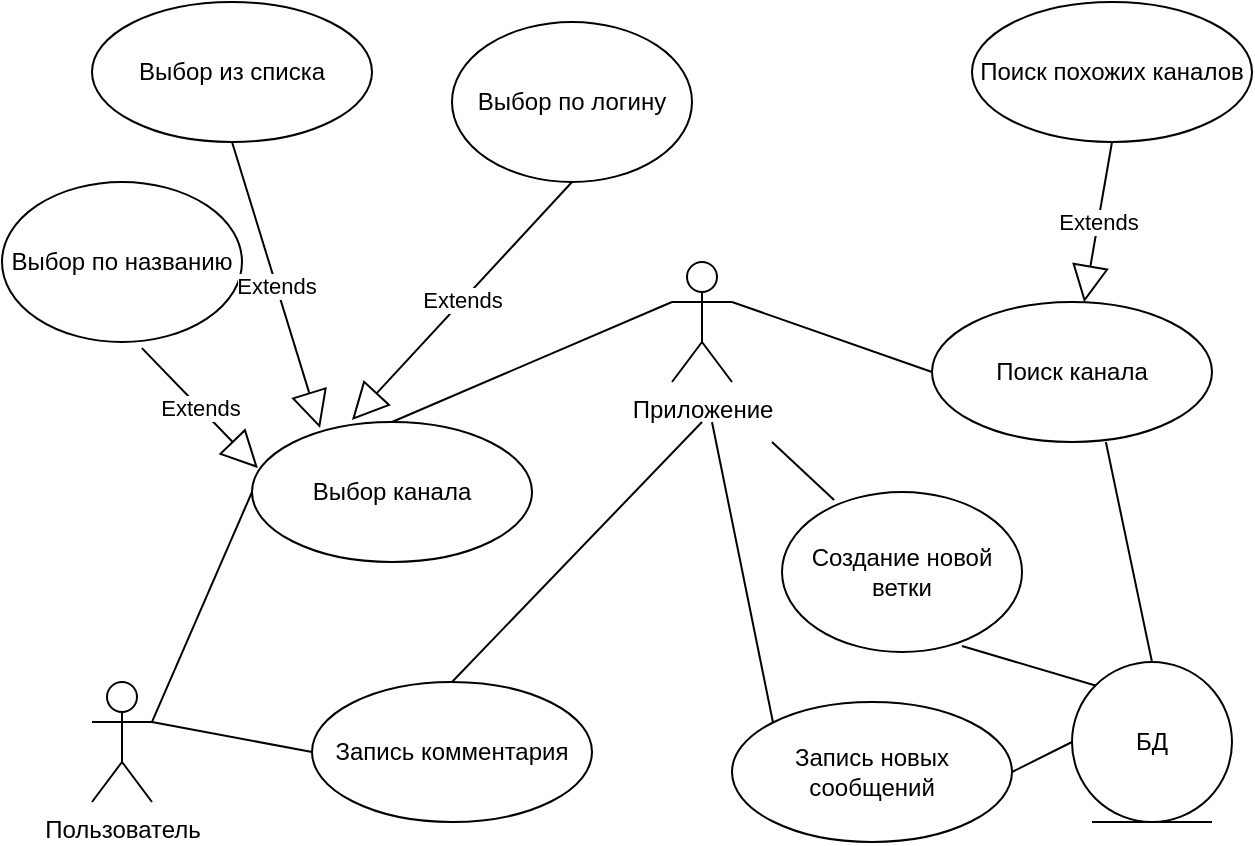 <mxfile version="12.3.7" type="device" pages="1"><diagram id="_AIi30YBmp747FGoPlte" name="Page-1"><mxGraphModel dx="1422" dy="745" grid="1" gridSize="10" guides="1" tooltips="1" connect="1" arrows="1" fold="1" page="1" pageScale="1" pageWidth="850" pageHeight="1100" math="0" shadow="0"><root><mxCell id="0"/><mxCell id="1" parent="0"/><mxCell id="TPg2Q3KTnrlmFZuC-hFE-1" value="Пользователь" style="shape=umlActor;verticalLabelPosition=bottom;labelBackgroundColor=#ffffff;verticalAlign=top;html=1;outlineConnect=0;" vertex="1" parent="1"><mxGeometry x="80" y="370" width="30" height="60" as="geometry"/></mxCell><mxCell id="TPg2Q3KTnrlmFZuC-hFE-2" value="Приложение" style="shape=umlActor;verticalLabelPosition=bottom;labelBackgroundColor=#ffffff;verticalAlign=top;html=1;outlineConnect=0;" vertex="1" parent="1"><mxGeometry x="370" y="160" width="30" height="60" as="geometry"/></mxCell><mxCell id="TPg2Q3KTnrlmFZuC-hFE-3" value="БД" style="ellipse;shape=umlEntity;whiteSpace=wrap;html=1;" vertex="1" parent="1"><mxGeometry x="570" y="360" width="80" height="80" as="geometry"/></mxCell><mxCell id="TPg2Q3KTnrlmFZuC-hFE-4" value="Выбор канала" style="ellipse;whiteSpace=wrap;html=1;" vertex="1" parent="1"><mxGeometry x="160" y="240" width="140" height="70" as="geometry"/></mxCell><mxCell id="TPg2Q3KTnrlmFZuC-hFE-5" value="" style="endArrow=none;html=1;exitX=1;exitY=0.333;exitDx=0;exitDy=0;exitPerimeter=0;entryX=0;entryY=0.5;entryDx=0;entryDy=0;" edge="1" parent="1" source="TPg2Q3KTnrlmFZuC-hFE-1" target="TPg2Q3KTnrlmFZuC-hFE-4"><mxGeometry width="50" height="50" relative="1" as="geometry"><mxPoint x="60" y="520" as="sourcePoint"/><mxPoint x="110" y="470" as="targetPoint"/></mxGeometry></mxCell><mxCell id="TPg2Q3KTnrlmFZuC-hFE-7" value="" style="endArrow=none;html=1;exitX=0.5;exitY=0;exitDx=0;exitDy=0;entryX=0;entryY=0.333;entryDx=0;entryDy=0;entryPerimeter=0;" edge="1" parent="1" source="TPg2Q3KTnrlmFZuC-hFE-4" target="TPg2Q3KTnrlmFZuC-hFE-2"><mxGeometry width="50" height="50" relative="1" as="geometry"><mxPoint x="280" y="230" as="sourcePoint"/><mxPoint x="330" y="180" as="targetPoint"/></mxGeometry></mxCell><mxCell id="TPg2Q3KTnrlmFZuC-hFE-8" value="Выбор по названию" style="ellipse;whiteSpace=wrap;html=1;" vertex="1" parent="1"><mxGeometry x="35" y="120" width="120" height="80" as="geometry"/></mxCell><mxCell id="TPg2Q3KTnrlmFZuC-hFE-9" value="Выбор по логину" style="ellipse;whiteSpace=wrap;html=1;" vertex="1" parent="1"><mxGeometry x="260" y="40" width="120" height="80" as="geometry"/></mxCell><mxCell id="TPg2Q3KTnrlmFZuC-hFE-11" value="Extends" style="endArrow=block;endSize=16;endFill=0;html=1;exitX=0.583;exitY=1.038;exitDx=0;exitDy=0;exitPerimeter=0;entryX=0.021;entryY=0.329;entryDx=0;entryDy=0;entryPerimeter=0;" edge="1" parent="1" source="TPg2Q3KTnrlmFZuC-hFE-8" target="TPg2Q3KTnrlmFZuC-hFE-4"><mxGeometry width="160" relative="1" as="geometry"><mxPoint x="30" y="240" as="sourcePoint"/><mxPoint x="190" y="240" as="targetPoint"/></mxGeometry></mxCell><mxCell id="TPg2Q3KTnrlmFZuC-hFE-12" value="Extends" style="endArrow=block;endSize=16;endFill=0;html=1;exitX=0.5;exitY=1;exitDx=0;exitDy=0;entryX=0.357;entryY=-0.014;entryDx=0;entryDy=0;entryPerimeter=0;" edge="1" parent="1" source="TPg2Q3KTnrlmFZuC-hFE-9" target="TPg2Q3KTnrlmFZuC-hFE-4"><mxGeometry width="160" relative="1" as="geometry"><mxPoint x="140.96" y="190.04" as="sourcePoint"/><mxPoint x="198.94" y="250.03" as="targetPoint"/></mxGeometry></mxCell><mxCell id="TPg2Q3KTnrlmFZuC-hFE-13" value="Запись комментария" style="ellipse;whiteSpace=wrap;html=1;" vertex="1" parent="1"><mxGeometry x="190" y="370" width="140" height="70" as="geometry"/></mxCell><mxCell id="TPg2Q3KTnrlmFZuC-hFE-14" value="" style="endArrow=none;html=1;exitX=1;exitY=0.333;exitDx=0;exitDy=0;exitPerimeter=0;entryX=0;entryY=0.5;entryDx=0;entryDy=0;" edge="1" parent="1" source="TPg2Q3KTnrlmFZuC-hFE-1" target="TPg2Q3KTnrlmFZuC-hFE-13"><mxGeometry width="50" height="50" relative="1" as="geometry"><mxPoint x="140" y="430" as="sourcePoint"/><mxPoint x="190" y="380" as="targetPoint"/></mxGeometry></mxCell><mxCell id="TPg2Q3KTnrlmFZuC-hFE-15" value="" style="endArrow=none;html=1;exitX=0.5;exitY=0;exitDx=0;exitDy=0;" edge="1" parent="1" source="TPg2Q3KTnrlmFZuC-hFE-13"><mxGeometry width="50" height="50" relative="1" as="geometry"><mxPoint x="330" y="380" as="sourcePoint"/><mxPoint x="385" y="240" as="targetPoint"/></mxGeometry></mxCell><mxCell id="TPg2Q3KTnrlmFZuC-hFE-16" value="Поиск канала" style="ellipse;whiteSpace=wrap;html=1;" vertex="1" parent="1"><mxGeometry x="500" y="180" width="140" height="70" as="geometry"/></mxCell><mxCell id="TPg2Q3KTnrlmFZuC-hFE-17" value="" style="endArrow=none;html=1;exitX=1;exitY=0.333;exitDx=0;exitDy=0;exitPerimeter=0;entryX=0;entryY=0.5;entryDx=0;entryDy=0;" edge="1" parent="1" source="TPg2Q3KTnrlmFZuC-hFE-2" target="TPg2Q3KTnrlmFZuC-hFE-16"><mxGeometry width="50" height="50" relative="1" as="geometry"><mxPoint x="430" y="190" as="sourcePoint"/><mxPoint x="480" y="140" as="targetPoint"/></mxGeometry></mxCell><mxCell id="TPg2Q3KTnrlmFZuC-hFE-18" value="" style="endArrow=none;html=1;entryX=0.621;entryY=1;entryDx=0;entryDy=0;entryPerimeter=0;exitX=0.5;exitY=0;exitDx=0;exitDy=0;" edge="1" parent="1" source="TPg2Q3KTnrlmFZuC-hFE-3" target="TPg2Q3KTnrlmFZuC-hFE-16"><mxGeometry width="50" height="50" relative="1" as="geometry"><mxPoint x="580" y="340" as="sourcePoint"/><mxPoint x="630" y="290" as="targetPoint"/></mxGeometry></mxCell><mxCell id="TPg2Q3KTnrlmFZuC-hFE-19" value="Выбор из списка" style="ellipse;whiteSpace=wrap;html=1;" vertex="1" parent="1"><mxGeometry x="80" y="30" width="140" height="70" as="geometry"/></mxCell><mxCell id="TPg2Q3KTnrlmFZuC-hFE-21" value="Extends" style="endArrow=block;endSize=16;endFill=0;html=1;exitX=0.5;exitY=1;exitDx=0;exitDy=0;entryX=0.243;entryY=0.043;entryDx=0;entryDy=0;entryPerimeter=0;" edge="1" parent="1" source="TPg2Q3KTnrlmFZuC-hFE-19" target="TPg2Q3KTnrlmFZuC-hFE-4"><mxGeometry width="160" relative="1" as="geometry"><mxPoint x="161.96" y="120.04" as="sourcePoint"/><mxPoint x="219.94" y="180.03" as="targetPoint"/></mxGeometry></mxCell><mxCell id="TPg2Q3KTnrlmFZuC-hFE-22" value="Создание новой ветки" style="ellipse;whiteSpace=wrap;html=1;" vertex="1" parent="1"><mxGeometry x="425" y="275" width="120" height="80" as="geometry"/></mxCell><mxCell id="TPg2Q3KTnrlmFZuC-hFE-23" value="" style="endArrow=none;html=1;exitX=0.217;exitY=0.05;exitDx=0;exitDy=0;exitPerimeter=0;" edge="1" parent="1" source="TPg2Q3KTnrlmFZuC-hFE-22"><mxGeometry width="50" height="50" relative="1" as="geometry"><mxPoint x="400" y="280" as="sourcePoint"/><mxPoint x="420" y="250" as="targetPoint"/></mxGeometry></mxCell><mxCell id="TPg2Q3KTnrlmFZuC-hFE-24" value="" style="endArrow=none;html=1;exitX=0.75;exitY=0.963;exitDx=0;exitDy=0;exitPerimeter=0;entryX=0;entryY=0;entryDx=0;entryDy=0;" edge="1" parent="1" source="TPg2Q3KTnrlmFZuC-hFE-22" target="TPg2Q3KTnrlmFZuC-hFE-3"><mxGeometry width="50" height="50" relative="1" as="geometry"><mxPoint x="500" y="395" as="sourcePoint"/><mxPoint x="550" y="345" as="targetPoint"/></mxGeometry></mxCell><mxCell id="TPg2Q3KTnrlmFZuC-hFE-27" value="Поиск похожих каналов" style="ellipse;whiteSpace=wrap;html=1;" vertex="1" parent="1"><mxGeometry x="520" y="30" width="140" height="70" as="geometry"/></mxCell><mxCell id="TPg2Q3KTnrlmFZuC-hFE-28" value="Extends" style="endArrow=block;endSize=16;endFill=0;html=1;exitX=0.5;exitY=1;exitDx=0;exitDy=0;" edge="1" parent="1" source="TPg2Q3KTnrlmFZuC-hFE-27" target="TPg2Q3KTnrlmFZuC-hFE-16"><mxGeometry width="160" relative="1" as="geometry"><mxPoint x="480" y="150" as="sourcePoint"/><mxPoint x="640" y="150" as="targetPoint"/></mxGeometry></mxCell><mxCell id="TPg2Q3KTnrlmFZuC-hFE-29" value="Запись новых сообщений" style="ellipse;whiteSpace=wrap;html=1;" vertex="1" parent="1"><mxGeometry x="400" y="380" width="140" height="70" as="geometry"/></mxCell><mxCell id="TPg2Q3KTnrlmFZuC-hFE-30" value="" style="endArrow=none;html=1;exitX=0;exitY=0;exitDx=0;exitDy=0;" edge="1" parent="1" source="TPg2Q3KTnrlmFZuC-hFE-29"><mxGeometry width="50" height="50" relative="1" as="geometry"><mxPoint x="360" y="360" as="sourcePoint"/><mxPoint x="390" y="240" as="targetPoint"/></mxGeometry></mxCell><mxCell id="TPg2Q3KTnrlmFZuC-hFE-31" value="" style="endArrow=none;html=1;exitX=1;exitY=0.5;exitDx=0;exitDy=0;entryX=0;entryY=0.5;entryDx=0;entryDy=0;" edge="1" parent="1" source="TPg2Q3KTnrlmFZuC-hFE-29" target="TPg2Q3KTnrlmFZuC-hFE-3"><mxGeometry width="50" height="50" relative="1" as="geometry"><mxPoint x="570" y="500" as="sourcePoint"/><mxPoint x="620" y="450" as="targetPoint"/></mxGeometry></mxCell></root></mxGraphModel></diagram></mxfile>